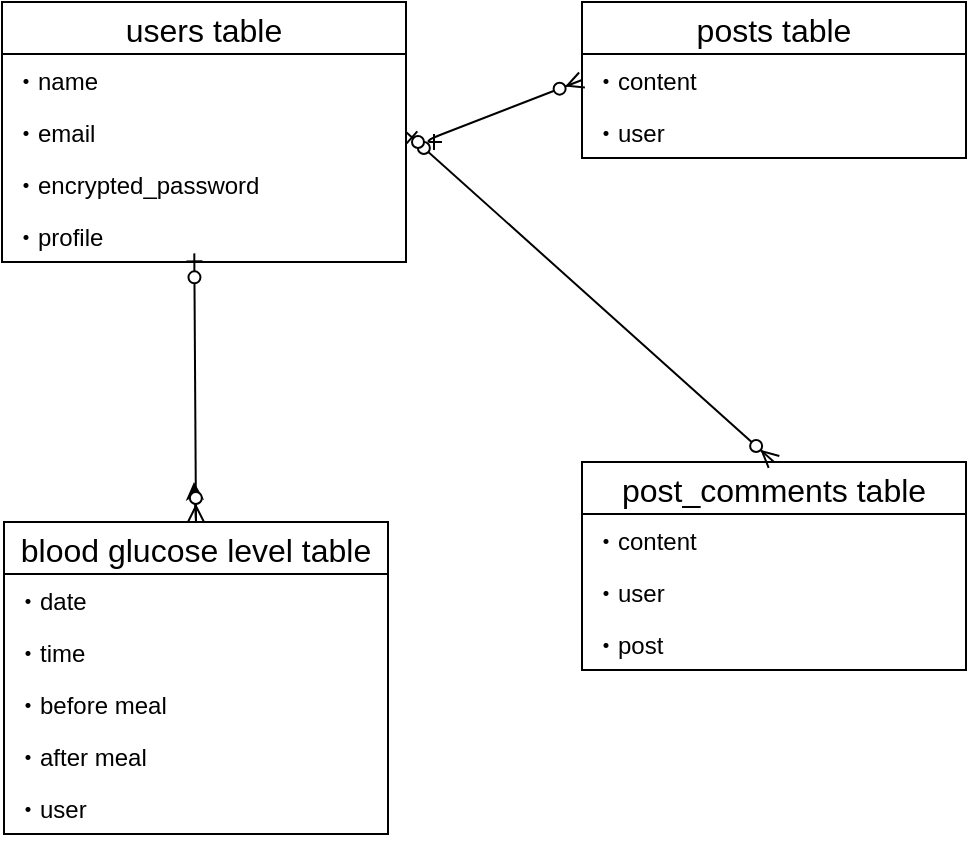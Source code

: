 <mxfile>
    <diagram id="dvRt-_qbqkERh5c-ju8u" name="my-glucoseER図">
        <mxGraphModel dx="7353" dy="1729" grid="1" gridSize="10" guides="1" tooltips="1" connect="1" arrows="1" fold="1" page="1" pageScale="1" pageWidth="827" pageHeight="1169" math="0" shadow="0">
            <root>
                <mxCell id="0"/>
                <mxCell id="1" parent="0"/>
                <mxCell id="2" value="users table" style="swimlane;fontStyle=0;childLayout=stackLayout;horizontal=1;startSize=26;fillColor=none;horizontalStack=0;resizeParent=1;resizeParentMax=0;resizeLast=0;collapsible=1;marginBottom=0;fontSize=16;" vertex="1" parent="1">
                    <mxGeometry x="-6610" y="-730" width="202" height="130" as="geometry"/>
                </mxCell>
                <mxCell id="3" value="・name" style="text;strokeColor=none;fillColor=none;align=left;verticalAlign=top;spacingLeft=4;spacingRight=4;overflow=hidden;rotatable=0;points=[[0,0.5],[1,0.5]];portConstraint=eastwest;" vertex="1" parent="2">
                    <mxGeometry y="26" width="202" height="26" as="geometry"/>
                </mxCell>
                <mxCell id="4" value="・email" style="text;strokeColor=none;fillColor=none;align=left;verticalAlign=top;spacingLeft=4;spacingRight=4;overflow=hidden;rotatable=0;points=[[0,0.5],[1,0.5]];portConstraint=eastwest;" vertex="1" parent="2">
                    <mxGeometry y="52" width="202" height="26" as="geometry"/>
                </mxCell>
                <mxCell id="5" value="・encrypted_password&#10;&#10;" style="text;strokeColor=none;fillColor=none;align=left;verticalAlign=top;spacingLeft=4;spacingRight=4;overflow=hidden;rotatable=0;points=[[0,0.5],[1,0.5]];portConstraint=eastwest;" vertex="1" parent="2">
                    <mxGeometry y="78" width="202" height="26" as="geometry"/>
                </mxCell>
                <mxCell id="6" value="・profile" style="text;strokeColor=none;fillColor=none;align=left;verticalAlign=top;spacingLeft=4;spacingRight=4;overflow=hidden;rotatable=0;points=[[0,0.5],[1,0.5]];portConstraint=eastwest;" vertex="1" parent="2">
                    <mxGeometry y="104" width="202" height="26" as="geometry"/>
                </mxCell>
                <mxCell id="7" value="posts table" style="swimlane;fontStyle=0;childLayout=stackLayout;horizontal=1;startSize=26;fillColor=none;horizontalStack=0;resizeParent=1;resizeParentMax=0;resizeLast=0;collapsible=1;marginBottom=0;fontSize=16;" vertex="1" parent="1">
                    <mxGeometry x="-6320" y="-730" width="192" height="78" as="geometry"/>
                </mxCell>
                <mxCell id="8" value="・content" style="text;strokeColor=none;fillColor=none;align=left;verticalAlign=top;spacingLeft=4;spacingRight=4;overflow=hidden;rotatable=0;points=[[0,0.5],[1,0.5]];portConstraint=eastwest;" vertex="1" parent="7">
                    <mxGeometry y="26" width="192" height="26" as="geometry"/>
                </mxCell>
                <mxCell id="9" value="・user" style="text;strokeColor=none;fillColor=none;align=left;verticalAlign=top;spacingLeft=4;spacingRight=4;overflow=hidden;rotatable=0;points=[[0,0.5],[1,0.5]];portConstraint=eastwest;" vertex="1" parent="7">
                    <mxGeometry y="52" width="192" height="26" as="geometry"/>
                </mxCell>
                <mxCell id="10" value="post_comments table" style="swimlane;fontStyle=0;childLayout=stackLayout;horizontal=1;startSize=26;fillColor=none;horizontalStack=0;resizeParent=1;resizeParentMax=0;resizeLast=0;collapsible=1;marginBottom=0;fontSize=16;" vertex="1" parent="1">
                    <mxGeometry x="-6320" y="-500" width="192" height="104" as="geometry"/>
                </mxCell>
                <mxCell id="11" value="・content&#10;" style="text;strokeColor=none;fillColor=none;align=left;verticalAlign=top;spacingLeft=4;spacingRight=4;overflow=hidden;rotatable=0;points=[[0,0.5],[1,0.5]];portConstraint=eastwest;" vertex="1" parent="10">
                    <mxGeometry y="26" width="192" height="26" as="geometry"/>
                </mxCell>
                <mxCell id="12" value="・user" style="text;strokeColor=none;fillColor=none;align=left;verticalAlign=top;spacingLeft=4;spacingRight=4;overflow=hidden;rotatable=0;points=[[0,0.5],[1,0.5]];portConstraint=eastwest;" vertex="1" parent="10">
                    <mxGeometry y="52" width="192" height="26" as="geometry"/>
                </mxCell>
                <mxCell id="13" value="・post" style="text;strokeColor=none;fillColor=none;align=left;verticalAlign=top;spacingLeft=4;spacingRight=4;overflow=hidden;rotatable=0;points=[[0,0.5],[1,0.5]];portConstraint=eastwest;" vertex="1" parent="10">
                    <mxGeometry y="78" width="192" height="26" as="geometry"/>
                </mxCell>
                <mxCell id="14" style="edgeStyle=none;exitX=0.5;exitY=0;exitDx=0;exitDy=0;" edge="1" parent="1" source="15">
                    <mxGeometry relative="1" as="geometry">
                        <mxPoint x="-6514" y="-490" as="targetPoint"/>
                    </mxGeometry>
                </mxCell>
                <mxCell id="15" value="blood glucose level table" style="swimlane;fontStyle=0;childLayout=stackLayout;horizontal=1;startSize=26;fillColor=none;horizontalStack=0;resizeParent=1;resizeParentMax=0;resizeLast=0;collapsible=1;marginBottom=0;fontSize=16;" vertex="1" parent="1">
                    <mxGeometry x="-6609" y="-470" width="192" height="156" as="geometry"/>
                </mxCell>
                <mxCell id="16" value="・date" style="text;strokeColor=none;fillColor=none;align=left;verticalAlign=top;spacingLeft=4;spacingRight=4;overflow=hidden;rotatable=0;points=[[0,0.5],[1,0.5]];portConstraint=eastwest;" vertex="1" parent="15">
                    <mxGeometry y="26" width="192" height="26" as="geometry"/>
                </mxCell>
                <mxCell id="17" value="・time" style="text;strokeColor=none;fillColor=none;align=left;verticalAlign=top;spacingLeft=4;spacingRight=4;overflow=hidden;rotatable=0;points=[[0,0.5],[1,0.5]];portConstraint=eastwest;" vertex="1" parent="15">
                    <mxGeometry y="52" width="192" height="26" as="geometry"/>
                </mxCell>
                <mxCell id="18" value="・before meal" style="text;strokeColor=none;fillColor=none;align=left;verticalAlign=top;spacingLeft=4;spacingRight=4;overflow=hidden;rotatable=0;points=[[0,0.5],[1,0.5]];portConstraint=eastwest;" vertex="1" parent="15">
                    <mxGeometry y="78" width="192" height="26" as="geometry"/>
                </mxCell>
                <mxCell id="19" value="・after meal" style="text;strokeColor=none;fillColor=none;align=left;verticalAlign=top;spacingLeft=4;spacingRight=4;overflow=hidden;rotatable=0;points=[[0,0.5],[1,0.5]];portConstraint=eastwest;" vertex="1" parent="15">
                    <mxGeometry y="104" width="192" height="26" as="geometry"/>
                </mxCell>
                <mxCell id="20" value="・user&#10;&#10;" style="text;strokeColor=none;fillColor=none;align=left;verticalAlign=top;spacingLeft=4;spacingRight=4;overflow=hidden;rotatable=0;points=[[0,0.5],[1,0.5]];portConstraint=eastwest;" vertex="1" parent="15">
                    <mxGeometry y="130" width="192" height="26" as="geometry"/>
                </mxCell>
                <mxCell id="21" value="" style="fontSize=12;endArrow=ERzeroToMany;startArrow=ERzeroToOne;entryX=0.5;entryY=0;entryDx=0;entryDy=0;exitX=1;exitY=0.5;exitDx=0;exitDy=0;" edge="1" parent="1" source="4" target="10">
                    <mxGeometry width="100" height="100" relative="1" as="geometry">
                        <mxPoint x="-6422" y="-722" as="sourcePoint"/>
                        <mxPoint x="-6422" y="-518" as="targetPoint"/>
                    </mxGeometry>
                </mxCell>
                <mxCell id="22" value="" style="fontSize=12;endArrow=ERzeroToMany;startArrow=ERzeroToOne;entryX=0;entryY=0.5;entryDx=0;entryDy=0;" edge="1" parent="1" target="8">
                    <mxGeometry width="100" height="100" relative="1" as="geometry">
                        <mxPoint x="-6390" y="-660" as="sourcePoint"/>
                        <mxPoint x="-6412" y="-508" as="targetPoint"/>
                        <Array as="points">
                            <mxPoint x="-6400" y="-660"/>
                        </Array>
                    </mxGeometry>
                </mxCell>
                <mxCell id="23" value="" style="fontSize=12;endArrow=ERzeroToMany;startArrow=ERzeroToOne;entryX=0.5;entryY=0;entryDx=0;entryDy=0;exitX=0.476;exitY=0.834;exitDx=0;exitDy=0;exitPerimeter=0;" edge="1" parent="1" source="6" target="15">
                    <mxGeometry width="100" height="100" relative="1" as="geometry">
                        <mxPoint x="-6519" y="-595" as="sourcePoint"/>
                        <mxPoint x="-6316" y="-415" as="targetPoint"/>
                    </mxGeometry>
                </mxCell>
            </root>
        </mxGraphModel>
    </diagram>
</mxfile>